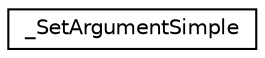 digraph "Graphical Class Hierarchy"
{
  edge [fontname="Helvetica",fontsize="10",labelfontname="Helvetica",labelfontsize="10"];
  node [fontname="Helvetica",fontsize="10",shape=record];
  rankdir="LR";
  Node1 [label="_SetArgumentSimple",height=0.2,width=0.4,color="black", fillcolor="white", style="filled",URL="$struct___set_argument_simple.html"];
}
